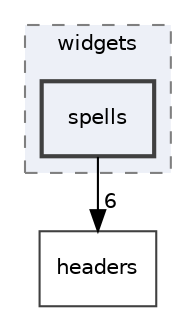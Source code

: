 digraph "games/game/maps/demo/widgets/spells"
{
 // LATEX_PDF_SIZE
  edge [fontname="Helvetica",fontsize="10",labelfontname="Helvetica",labelfontsize="10"];
  node [fontname="Helvetica",fontsize="10",shape=record];
  compound=true
  subgraph clusterdir_ea997df1340cf12680fadd074a798d48 {
    graph [ bgcolor="#edf0f7", pencolor="grey50", style="filled,dashed,", label="widgets", fontname="Helvetica", fontsize="10", URL="dir_ea997df1340cf12680fadd074a798d48.html"]
  dir_0130561b71e2a986abed90bca6a5aad9 [shape=box, label="spells", style="filled,bold,", fillcolor="#edf0f7", color="grey25", URL="dir_0130561b71e2a986abed90bca6a5aad9.html"];
  }
  dir_7f57b1e41c5acd0e859ae5f3a2b075a9 [shape=box, label="headers", style="", fillcolor="#edf0f7", color="grey25", URL="dir_7f57b1e41c5acd0e859ae5f3a2b075a9.html"];
  dir_0130561b71e2a986abed90bca6a5aad9->dir_7f57b1e41c5acd0e859ae5f3a2b075a9 [headlabel="6", labeldistance=1.5 headhref="dir_000009_000005.html"];
}
